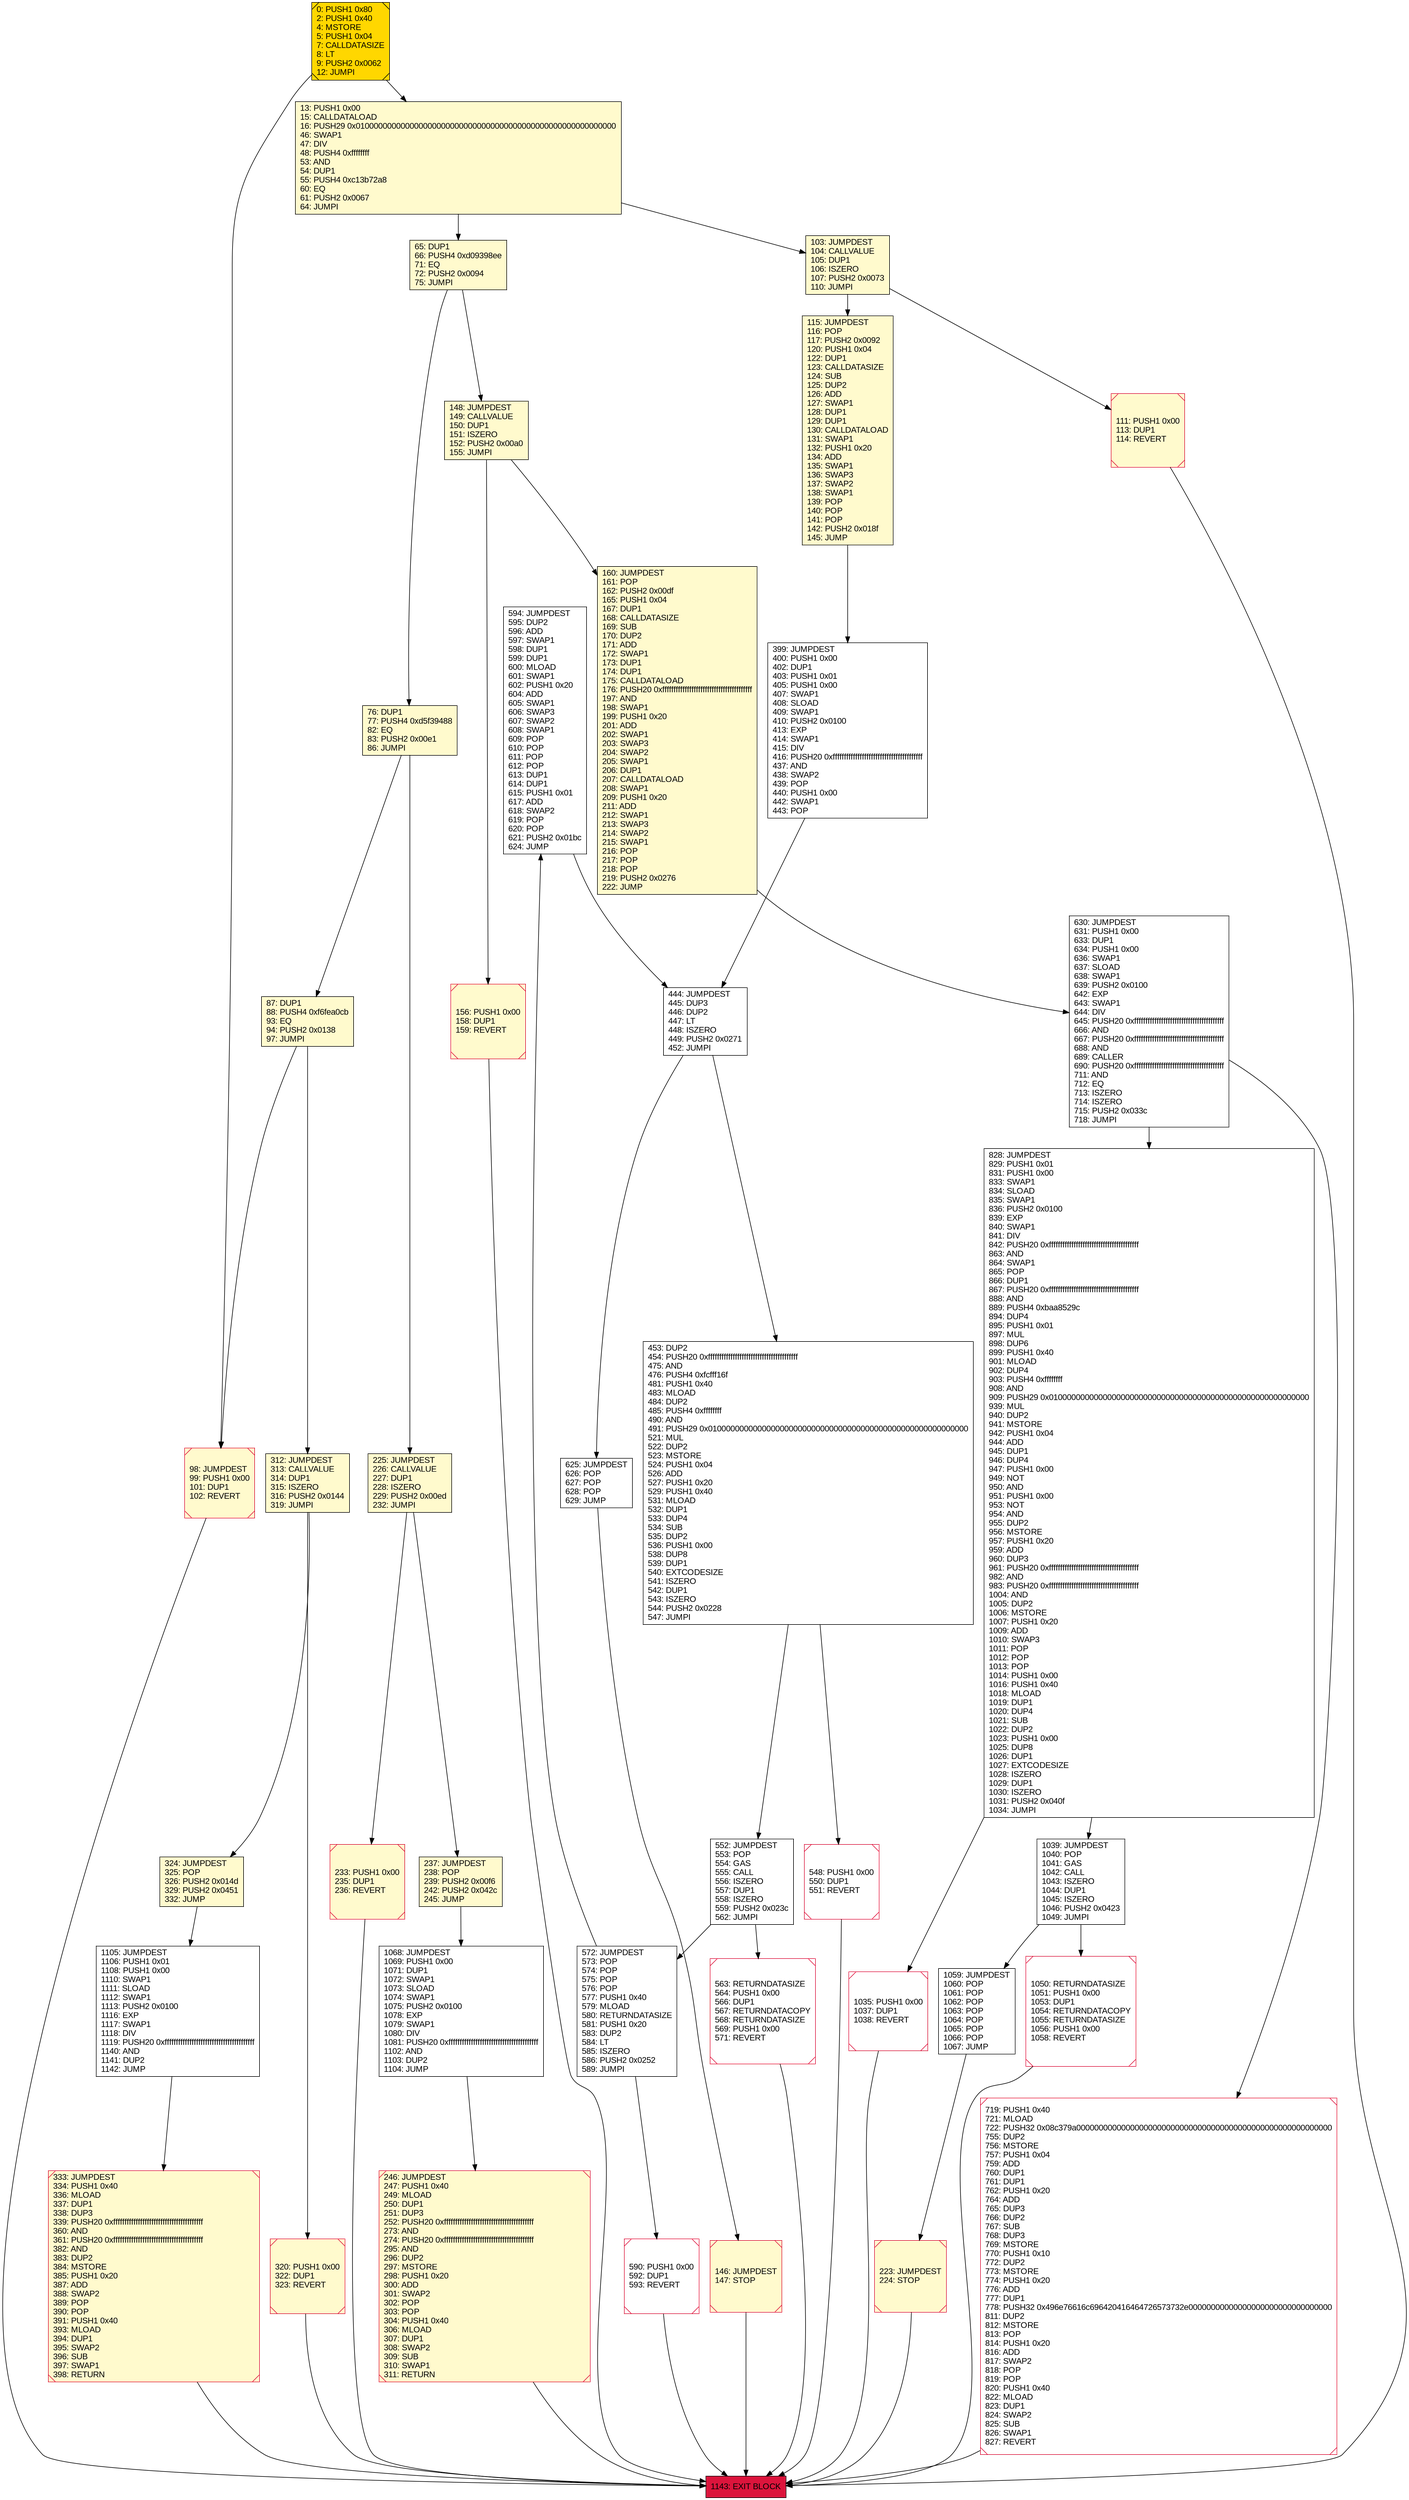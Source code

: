 digraph G {
bgcolor=transparent rankdir=UD;
node [shape=box style=filled color=black fillcolor=white fontname=arial fontcolor=black];
594 [label="594: JUMPDEST\l595: DUP2\l596: ADD\l597: SWAP1\l598: DUP1\l599: DUP1\l600: MLOAD\l601: SWAP1\l602: PUSH1 0x20\l604: ADD\l605: SWAP1\l606: SWAP3\l607: SWAP2\l608: SWAP1\l609: POP\l610: POP\l611: POP\l612: POP\l613: DUP1\l614: DUP1\l615: PUSH1 0x01\l617: ADD\l618: SWAP2\l619: POP\l620: POP\l621: PUSH2 0x01bc\l624: JUMP\l" ];
1050 [label="1050: RETURNDATASIZE\l1051: PUSH1 0x00\l1053: DUP1\l1054: RETURNDATACOPY\l1055: RETURNDATASIZE\l1056: PUSH1 0x00\l1058: REVERT\l" shape=Msquare color=crimson ];
148 [label="148: JUMPDEST\l149: CALLVALUE\l150: DUP1\l151: ISZERO\l152: PUSH2 0x00a0\l155: JUMPI\l" fillcolor=lemonchiffon ];
444 [label="444: JUMPDEST\l445: DUP3\l446: DUP2\l447: LT\l448: ISZERO\l449: PUSH2 0x0271\l452: JUMPI\l" ];
548 [label="548: PUSH1 0x00\l550: DUP1\l551: REVERT\l" shape=Msquare color=crimson ];
146 [label="146: JUMPDEST\l147: STOP\l" fillcolor=lemonchiffon shape=Msquare color=crimson ];
233 [label="233: PUSH1 0x00\l235: DUP1\l236: REVERT\l" fillcolor=lemonchiffon shape=Msquare color=crimson ];
103 [label="103: JUMPDEST\l104: CALLVALUE\l105: DUP1\l106: ISZERO\l107: PUSH2 0x0073\l110: JUMPI\l" fillcolor=lemonchiffon ];
719 [label="719: PUSH1 0x40\l721: MLOAD\l722: PUSH32 0x08c379a000000000000000000000000000000000000000000000000000000000\l755: DUP2\l756: MSTORE\l757: PUSH1 0x04\l759: ADD\l760: DUP1\l761: DUP1\l762: PUSH1 0x20\l764: ADD\l765: DUP3\l766: DUP2\l767: SUB\l768: DUP3\l769: MSTORE\l770: PUSH1 0x10\l772: DUP2\l773: MSTORE\l774: PUSH1 0x20\l776: ADD\l777: DUP1\l778: PUSH32 0x496e76616c696420416464726573732e00000000000000000000000000000000\l811: DUP2\l812: MSTORE\l813: POP\l814: PUSH1 0x20\l816: ADD\l817: SWAP2\l818: POP\l819: POP\l820: PUSH1 0x40\l822: MLOAD\l823: DUP1\l824: SWAP2\l825: SUB\l826: SWAP1\l827: REVERT\l" shape=Msquare color=crimson ];
223 [label="223: JUMPDEST\l224: STOP\l" fillcolor=lemonchiffon shape=Msquare color=crimson ];
572 [label="572: JUMPDEST\l573: POP\l574: POP\l575: POP\l576: POP\l577: PUSH1 0x40\l579: MLOAD\l580: RETURNDATASIZE\l581: PUSH1 0x20\l583: DUP2\l584: LT\l585: ISZERO\l586: PUSH2 0x0252\l589: JUMPI\l" ];
324 [label="324: JUMPDEST\l325: POP\l326: PUSH2 0x014d\l329: PUSH2 0x0451\l332: JUMP\l" fillcolor=lemonchiffon ];
1105 [label="1105: JUMPDEST\l1106: PUSH1 0x01\l1108: PUSH1 0x00\l1110: SWAP1\l1111: SLOAD\l1112: SWAP1\l1113: PUSH2 0x0100\l1116: EXP\l1117: SWAP1\l1118: DIV\l1119: PUSH20 0xffffffffffffffffffffffffffffffffffffffff\l1140: AND\l1141: DUP2\l1142: JUMP\l" ];
111 [label="111: PUSH1 0x00\l113: DUP1\l114: REVERT\l" fillcolor=lemonchiffon shape=Msquare color=crimson ];
625 [label="625: JUMPDEST\l626: POP\l627: POP\l628: POP\l629: JUMP\l" ];
828 [label="828: JUMPDEST\l829: PUSH1 0x01\l831: PUSH1 0x00\l833: SWAP1\l834: SLOAD\l835: SWAP1\l836: PUSH2 0x0100\l839: EXP\l840: SWAP1\l841: DIV\l842: PUSH20 0xffffffffffffffffffffffffffffffffffffffff\l863: AND\l864: SWAP1\l865: POP\l866: DUP1\l867: PUSH20 0xffffffffffffffffffffffffffffffffffffffff\l888: AND\l889: PUSH4 0xbaa8529c\l894: DUP4\l895: PUSH1 0x01\l897: MUL\l898: DUP6\l899: PUSH1 0x40\l901: MLOAD\l902: DUP4\l903: PUSH4 0xffffffff\l908: AND\l909: PUSH29 0x0100000000000000000000000000000000000000000000000000000000\l939: MUL\l940: DUP2\l941: MSTORE\l942: PUSH1 0x04\l944: ADD\l945: DUP1\l946: DUP4\l947: PUSH1 0x00\l949: NOT\l950: AND\l951: PUSH1 0x00\l953: NOT\l954: AND\l955: DUP2\l956: MSTORE\l957: PUSH1 0x20\l959: ADD\l960: DUP3\l961: PUSH20 0xffffffffffffffffffffffffffffffffffffffff\l982: AND\l983: PUSH20 0xffffffffffffffffffffffffffffffffffffffff\l1004: AND\l1005: DUP2\l1006: MSTORE\l1007: PUSH1 0x20\l1009: ADD\l1010: SWAP3\l1011: POP\l1012: POP\l1013: POP\l1014: PUSH1 0x00\l1016: PUSH1 0x40\l1018: MLOAD\l1019: DUP1\l1020: DUP4\l1021: SUB\l1022: DUP2\l1023: PUSH1 0x00\l1025: DUP8\l1026: DUP1\l1027: EXTCODESIZE\l1028: ISZERO\l1029: DUP1\l1030: ISZERO\l1031: PUSH2 0x040f\l1034: JUMPI\l" ];
87 [label="87: DUP1\l88: PUSH4 0xf6fea0cb\l93: EQ\l94: PUSH2 0x0138\l97: JUMPI\l" fillcolor=lemonchiffon ];
237 [label="237: JUMPDEST\l238: POP\l239: PUSH2 0x00f6\l242: PUSH2 0x042c\l245: JUMP\l" fillcolor=lemonchiffon ];
1068 [label="1068: JUMPDEST\l1069: PUSH1 0x00\l1071: DUP1\l1072: SWAP1\l1073: SLOAD\l1074: SWAP1\l1075: PUSH2 0x0100\l1078: EXP\l1079: SWAP1\l1080: DIV\l1081: PUSH20 0xffffffffffffffffffffffffffffffffffffffff\l1102: AND\l1103: DUP2\l1104: JUMP\l" ];
333 [label="333: JUMPDEST\l334: PUSH1 0x40\l336: MLOAD\l337: DUP1\l338: DUP3\l339: PUSH20 0xffffffffffffffffffffffffffffffffffffffff\l360: AND\l361: PUSH20 0xffffffffffffffffffffffffffffffffffffffff\l382: AND\l383: DUP2\l384: MSTORE\l385: PUSH1 0x20\l387: ADD\l388: SWAP2\l389: POP\l390: POP\l391: PUSH1 0x40\l393: MLOAD\l394: DUP1\l395: SWAP2\l396: SUB\l397: SWAP1\l398: RETURN\l" fillcolor=lemonchiffon shape=Msquare color=crimson ];
115 [label="115: JUMPDEST\l116: POP\l117: PUSH2 0x0092\l120: PUSH1 0x04\l122: DUP1\l123: CALLDATASIZE\l124: SUB\l125: DUP2\l126: ADD\l127: SWAP1\l128: DUP1\l129: DUP1\l130: CALLDATALOAD\l131: SWAP1\l132: PUSH1 0x20\l134: ADD\l135: SWAP1\l136: SWAP3\l137: SWAP2\l138: SWAP1\l139: POP\l140: POP\l141: POP\l142: PUSH2 0x018f\l145: JUMP\l" fillcolor=lemonchiffon ];
320 [label="320: PUSH1 0x00\l322: DUP1\l323: REVERT\l" fillcolor=lemonchiffon shape=Msquare color=crimson ];
225 [label="225: JUMPDEST\l226: CALLVALUE\l227: DUP1\l228: ISZERO\l229: PUSH2 0x00ed\l232: JUMPI\l" fillcolor=lemonchiffon ];
246 [label="246: JUMPDEST\l247: PUSH1 0x40\l249: MLOAD\l250: DUP1\l251: DUP3\l252: PUSH20 0xffffffffffffffffffffffffffffffffffffffff\l273: AND\l274: PUSH20 0xffffffffffffffffffffffffffffffffffffffff\l295: AND\l296: DUP2\l297: MSTORE\l298: PUSH1 0x20\l300: ADD\l301: SWAP2\l302: POP\l303: POP\l304: PUSH1 0x40\l306: MLOAD\l307: DUP1\l308: SWAP2\l309: SUB\l310: SWAP1\l311: RETURN\l" fillcolor=lemonchiffon shape=Msquare color=crimson ];
0 [label="0: PUSH1 0x80\l2: PUSH1 0x40\l4: MSTORE\l5: PUSH1 0x04\l7: CALLDATASIZE\l8: LT\l9: PUSH2 0x0062\l12: JUMPI\l" fillcolor=lemonchiffon shape=Msquare fillcolor=gold ];
98 [label="98: JUMPDEST\l99: PUSH1 0x00\l101: DUP1\l102: REVERT\l" fillcolor=lemonchiffon shape=Msquare color=crimson ];
65 [label="65: DUP1\l66: PUSH4 0xd09398ee\l71: EQ\l72: PUSH2 0x0094\l75: JUMPI\l" fillcolor=lemonchiffon ];
160 [label="160: JUMPDEST\l161: POP\l162: PUSH2 0x00df\l165: PUSH1 0x04\l167: DUP1\l168: CALLDATASIZE\l169: SUB\l170: DUP2\l171: ADD\l172: SWAP1\l173: DUP1\l174: DUP1\l175: CALLDATALOAD\l176: PUSH20 0xffffffffffffffffffffffffffffffffffffffff\l197: AND\l198: SWAP1\l199: PUSH1 0x20\l201: ADD\l202: SWAP1\l203: SWAP3\l204: SWAP2\l205: SWAP1\l206: DUP1\l207: CALLDATALOAD\l208: SWAP1\l209: PUSH1 0x20\l211: ADD\l212: SWAP1\l213: SWAP3\l214: SWAP2\l215: SWAP1\l216: POP\l217: POP\l218: POP\l219: PUSH2 0x0276\l222: JUMP\l" fillcolor=lemonchiffon ];
563 [label="563: RETURNDATASIZE\l564: PUSH1 0x00\l566: DUP1\l567: RETURNDATACOPY\l568: RETURNDATASIZE\l569: PUSH1 0x00\l571: REVERT\l" shape=Msquare color=crimson ];
312 [label="312: JUMPDEST\l313: CALLVALUE\l314: DUP1\l315: ISZERO\l316: PUSH2 0x0144\l319: JUMPI\l" fillcolor=lemonchiffon ];
1035 [label="1035: PUSH1 0x00\l1037: DUP1\l1038: REVERT\l" shape=Msquare color=crimson ];
590 [label="590: PUSH1 0x00\l592: DUP1\l593: REVERT\l" shape=Msquare color=crimson ];
453 [label="453: DUP2\l454: PUSH20 0xffffffffffffffffffffffffffffffffffffffff\l475: AND\l476: PUSH4 0xfcfff16f\l481: PUSH1 0x40\l483: MLOAD\l484: DUP2\l485: PUSH4 0xffffffff\l490: AND\l491: PUSH29 0x0100000000000000000000000000000000000000000000000000000000\l521: MUL\l522: DUP2\l523: MSTORE\l524: PUSH1 0x04\l526: ADD\l527: PUSH1 0x20\l529: PUSH1 0x40\l531: MLOAD\l532: DUP1\l533: DUP4\l534: SUB\l535: DUP2\l536: PUSH1 0x00\l538: DUP8\l539: DUP1\l540: EXTCODESIZE\l541: ISZERO\l542: DUP1\l543: ISZERO\l544: PUSH2 0x0228\l547: JUMPI\l" ];
76 [label="76: DUP1\l77: PUSH4 0xd5f39488\l82: EQ\l83: PUSH2 0x00e1\l86: JUMPI\l" fillcolor=lemonchiffon ];
1039 [label="1039: JUMPDEST\l1040: POP\l1041: GAS\l1042: CALL\l1043: ISZERO\l1044: DUP1\l1045: ISZERO\l1046: PUSH2 0x0423\l1049: JUMPI\l" ];
1143 [label="1143: EXIT BLOCK\l" fillcolor=crimson ];
13 [label="13: PUSH1 0x00\l15: CALLDATALOAD\l16: PUSH29 0x0100000000000000000000000000000000000000000000000000000000\l46: SWAP1\l47: DIV\l48: PUSH4 0xffffffff\l53: AND\l54: DUP1\l55: PUSH4 0xc13b72a8\l60: EQ\l61: PUSH2 0x0067\l64: JUMPI\l" fillcolor=lemonchiffon ];
399 [label="399: JUMPDEST\l400: PUSH1 0x00\l402: DUP1\l403: PUSH1 0x01\l405: PUSH1 0x00\l407: SWAP1\l408: SLOAD\l409: SWAP1\l410: PUSH2 0x0100\l413: EXP\l414: SWAP1\l415: DIV\l416: PUSH20 0xffffffffffffffffffffffffffffffffffffffff\l437: AND\l438: SWAP2\l439: POP\l440: PUSH1 0x00\l442: SWAP1\l443: POP\l" ];
552 [label="552: JUMPDEST\l553: POP\l554: GAS\l555: CALL\l556: ISZERO\l557: DUP1\l558: ISZERO\l559: PUSH2 0x023c\l562: JUMPI\l" ];
156 [label="156: PUSH1 0x00\l158: DUP1\l159: REVERT\l" fillcolor=lemonchiffon shape=Msquare color=crimson ];
630 [label="630: JUMPDEST\l631: PUSH1 0x00\l633: DUP1\l634: PUSH1 0x00\l636: SWAP1\l637: SLOAD\l638: SWAP1\l639: PUSH2 0x0100\l642: EXP\l643: SWAP1\l644: DIV\l645: PUSH20 0xffffffffffffffffffffffffffffffffffffffff\l666: AND\l667: PUSH20 0xffffffffffffffffffffffffffffffffffffffff\l688: AND\l689: CALLER\l690: PUSH20 0xffffffffffffffffffffffffffffffffffffffff\l711: AND\l712: EQ\l713: ISZERO\l714: ISZERO\l715: PUSH2 0x033c\l718: JUMPI\l" ];
1059 [label="1059: JUMPDEST\l1060: POP\l1061: POP\l1062: POP\l1063: POP\l1064: POP\l1065: POP\l1066: POP\l1067: JUMP\l" ];
324 -> 1105;
594 -> 444;
103 -> 111;
237 -> 1068;
76 -> 225;
98 -> 1143;
552 -> 563;
444 -> 625;
320 -> 1143;
625 -> 146;
590 -> 1143;
0 -> 13;
76 -> 87;
572 -> 590;
828 -> 1039;
103 -> 115;
225 -> 237;
630 -> 719;
111 -> 1143;
87 -> 312;
223 -> 1143;
399 -> 444;
148 -> 156;
233 -> 1143;
1068 -> 246;
0 -> 98;
312 -> 320;
453 -> 552;
1039 -> 1059;
156 -> 1143;
572 -> 594;
65 -> 76;
246 -> 1143;
1105 -> 333;
115 -> 399;
160 -> 630;
1035 -> 1143;
13 -> 65;
563 -> 1143;
312 -> 324;
65 -> 148;
148 -> 160;
333 -> 1143;
225 -> 233;
630 -> 828;
13 -> 103;
552 -> 572;
146 -> 1143;
87 -> 98;
548 -> 1143;
1059 -> 223;
1050 -> 1143;
444 -> 453;
453 -> 548;
1039 -> 1050;
828 -> 1035;
719 -> 1143;
}
